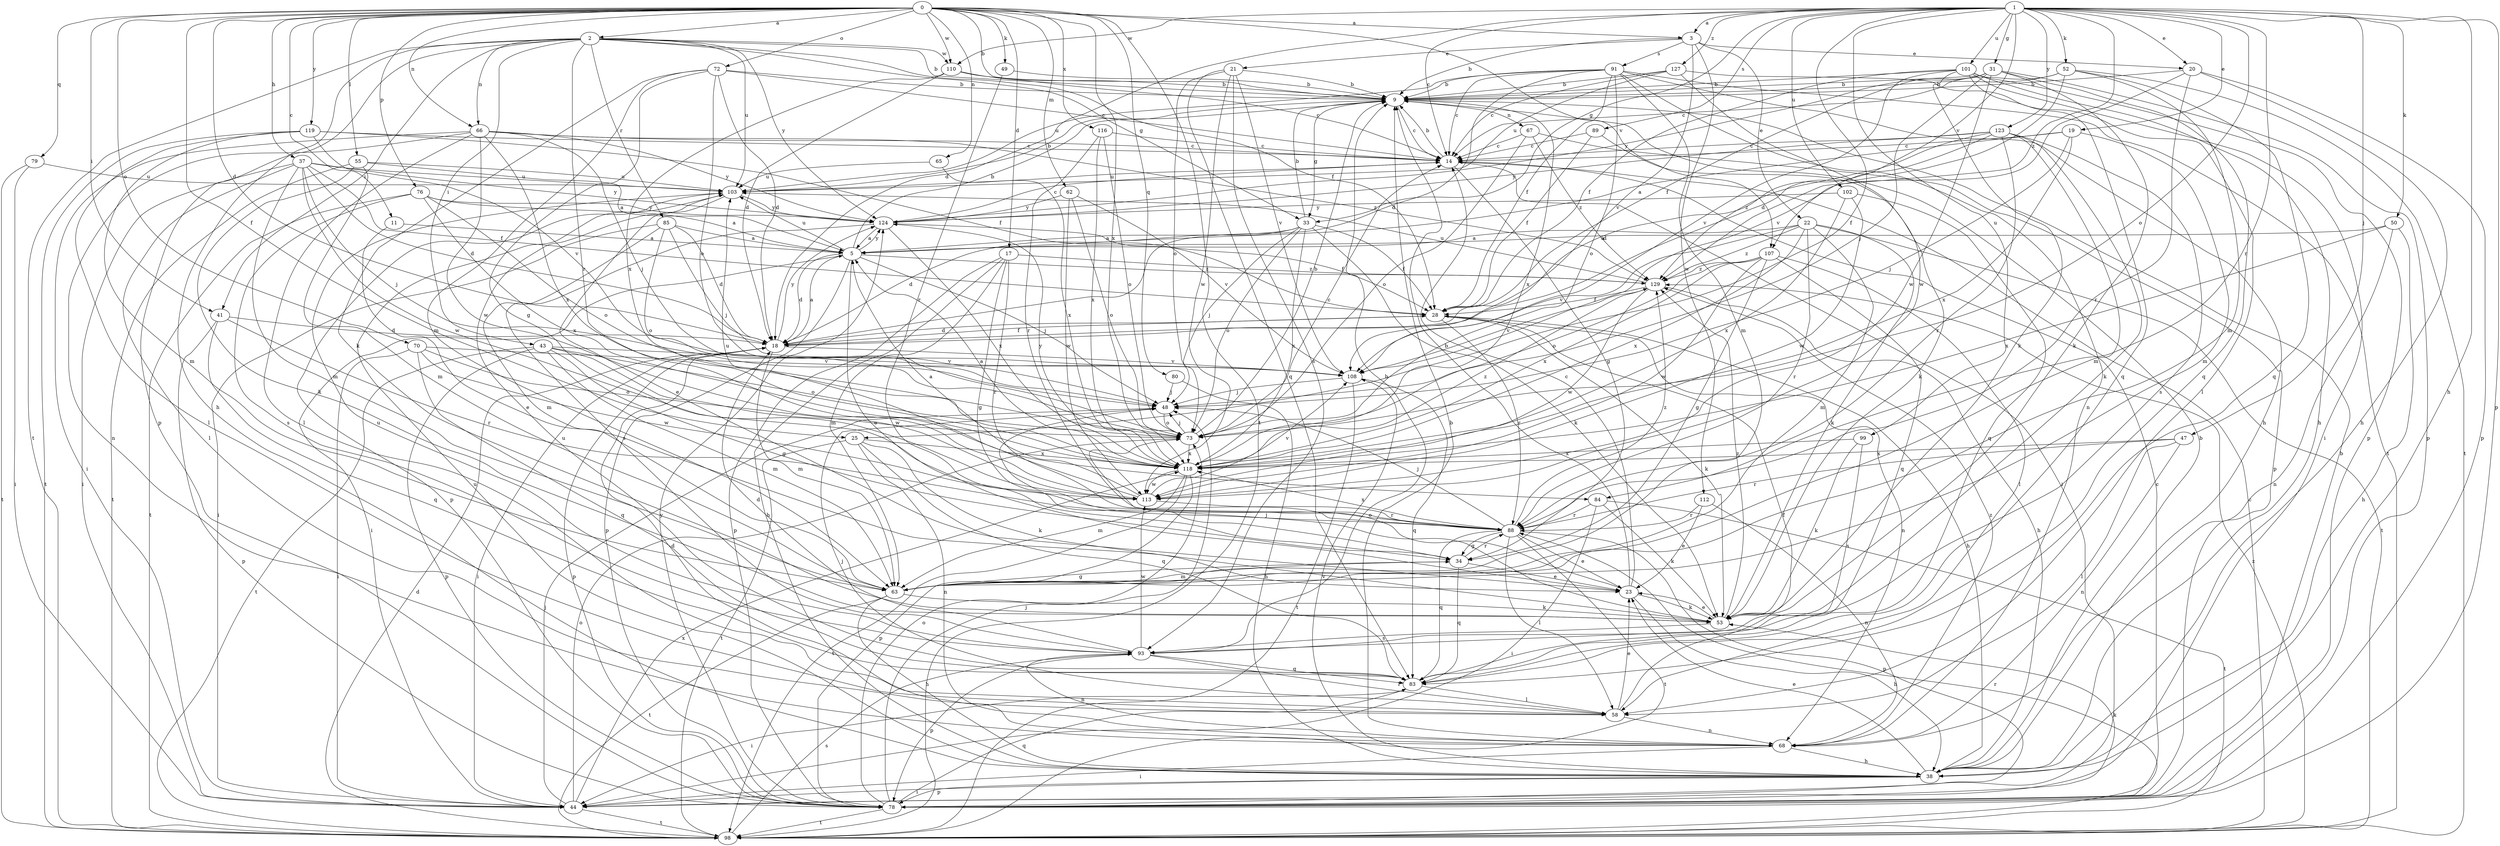 strict digraph  {
0;
1;
2;
3;
5;
9;
11;
14;
17;
18;
19;
20;
21;
22;
23;
25;
28;
31;
33;
34;
37;
38;
41;
43;
44;
47;
48;
49;
50;
52;
53;
55;
58;
62;
63;
65;
66;
67;
68;
70;
72;
73;
76;
78;
79;
80;
83;
84;
85;
88;
89;
91;
93;
98;
99;
101;
102;
103;
107;
108;
110;
112;
113;
116;
118;
119;
123;
124;
127;
129;
0 -> 2  [label=a];
0 -> 3  [label=a];
0 -> 9  [label=b];
0 -> 11  [label=c];
0 -> 17  [label=d];
0 -> 18  [label=d];
0 -> 25  [label=f];
0 -> 37  [label=h];
0 -> 41  [label=i];
0 -> 49  [label=k];
0 -> 55  [label=l];
0 -> 62  [label=m];
0 -> 65  [label=n];
0 -> 66  [label=n];
0 -> 70  [label=o];
0 -> 72  [label=o];
0 -> 76  [label=p];
0 -> 79  [label=q];
0 -> 80  [label=q];
0 -> 98  [label=t];
0 -> 107  [label=v];
0 -> 110  [label=w];
0 -> 116  [label=x];
0 -> 118  [label=x];
0 -> 119  [label=y];
1 -> 3  [label=a];
1 -> 14  [label=c];
1 -> 18  [label=d];
1 -> 19  [label=e];
1 -> 20  [label=e];
1 -> 25  [label=f];
1 -> 31  [label=g];
1 -> 33  [label=g];
1 -> 38  [label=h];
1 -> 47  [label=j];
1 -> 50  [label=k];
1 -> 52  [label=k];
1 -> 73  [label=o];
1 -> 78  [label=p];
1 -> 84  [label=r];
1 -> 89  [label=s];
1 -> 99  [label=u];
1 -> 101  [label=u];
1 -> 102  [label=u];
1 -> 107  [label=v];
1 -> 110  [label=w];
1 -> 123  [label=y];
1 -> 127  [label=z];
1 -> 129  [label=z];
2 -> 9  [label=b];
2 -> 28  [label=f];
2 -> 33  [label=g];
2 -> 38  [label=h];
2 -> 41  [label=i];
2 -> 43  [label=i];
2 -> 66  [label=n];
2 -> 78  [label=p];
2 -> 84  [label=r];
2 -> 85  [label=r];
2 -> 98  [label=t];
2 -> 103  [label=u];
2 -> 110  [label=w];
2 -> 124  [label=y];
3 -> 9  [label=b];
3 -> 20  [label=e];
3 -> 21  [label=e];
3 -> 22  [label=e];
3 -> 91  [label=s];
3 -> 108  [label=v];
3 -> 112  [label=w];
5 -> 9  [label=b];
5 -> 18  [label=d];
5 -> 23  [label=e];
5 -> 44  [label=i];
5 -> 48  [label=j];
5 -> 78  [label=p];
5 -> 103  [label=u];
5 -> 124  [label=y];
5 -> 129  [label=z];
9 -> 14  [label=c];
9 -> 33  [label=g];
9 -> 67  [label=n];
9 -> 118  [label=x];
11 -> 5  [label=a];
11 -> 23  [label=e];
14 -> 9  [label=b];
14 -> 34  [label=g];
14 -> 44  [label=i];
14 -> 103  [label=u];
17 -> 34  [label=g];
17 -> 38  [label=h];
17 -> 63  [label=m];
17 -> 78  [label=p];
17 -> 88  [label=r];
17 -> 129  [label=z];
18 -> 5  [label=a];
18 -> 28  [label=f];
18 -> 44  [label=i];
18 -> 63  [label=m];
18 -> 78  [label=p];
18 -> 108  [label=v];
18 -> 124  [label=y];
19 -> 5  [label=a];
19 -> 14  [label=c];
19 -> 48  [label=j];
19 -> 63  [label=m];
19 -> 118  [label=x];
20 -> 9  [label=b];
20 -> 38  [label=h];
20 -> 78  [label=p];
20 -> 88  [label=r];
20 -> 108  [label=v];
21 -> 9  [label=b];
21 -> 73  [label=o];
21 -> 83  [label=q];
21 -> 93  [label=s];
21 -> 108  [label=v];
21 -> 113  [label=w];
22 -> 5  [label=a];
22 -> 53  [label=k];
22 -> 63  [label=m];
22 -> 88  [label=r];
22 -> 98  [label=t];
22 -> 108  [label=v];
22 -> 118  [label=x];
22 -> 129  [label=z];
23 -> 9  [label=b];
23 -> 14  [label=c];
23 -> 38  [label=h];
23 -> 53  [label=k];
23 -> 73  [label=o];
25 -> 53  [label=k];
25 -> 68  [label=n];
25 -> 83  [label=q];
25 -> 98  [label=t];
25 -> 118  [label=x];
28 -> 18  [label=d];
28 -> 38  [label=h];
28 -> 53  [label=k];
28 -> 68  [label=n];
28 -> 88  [label=r];
31 -> 9  [label=b];
31 -> 28  [label=f];
31 -> 48  [label=j];
31 -> 53  [label=k];
31 -> 78  [label=p];
31 -> 83  [label=q];
31 -> 113  [label=w];
31 -> 124  [label=y];
33 -> 5  [label=a];
33 -> 9  [label=b];
33 -> 18  [label=d];
33 -> 28  [label=f];
33 -> 48  [label=j];
33 -> 53  [label=k];
33 -> 73  [label=o];
33 -> 118  [label=x];
34 -> 23  [label=e];
34 -> 63  [label=m];
34 -> 83  [label=q];
34 -> 88  [label=r];
37 -> 18  [label=d];
37 -> 28  [label=f];
37 -> 44  [label=i];
37 -> 48  [label=j];
37 -> 58  [label=l];
37 -> 63  [label=m];
37 -> 103  [label=u];
37 -> 113  [label=w];
37 -> 124  [label=y];
38 -> 9  [label=b];
38 -> 23  [label=e];
38 -> 44  [label=i];
38 -> 78  [label=p];
38 -> 103  [label=u];
38 -> 108  [label=v];
41 -> 18  [label=d];
41 -> 78  [label=p];
41 -> 83  [label=q];
41 -> 88  [label=r];
43 -> 34  [label=g];
43 -> 63  [label=m];
43 -> 73  [label=o];
43 -> 78  [label=p];
43 -> 98  [label=t];
43 -> 108  [label=v];
43 -> 113  [label=w];
44 -> 48  [label=j];
44 -> 73  [label=o];
44 -> 98  [label=t];
44 -> 118  [label=x];
47 -> 58  [label=l];
47 -> 68  [label=n];
47 -> 88  [label=r];
47 -> 118  [label=x];
48 -> 73  [label=o];
49 -> 9  [label=b];
49 -> 88  [label=r];
50 -> 5  [label=a];
50 -> 38  [label=h];
50 -> 68  [label=n];
50 -> 118  [label=x];
52 -> 9  [label=b];
52 -> 14  [label=c];
52 -> 18  [label=d];
52 -> 63  [label=m];
52 -> 83  [label=q];
52 -> 98  [label=t];
53 -> 23  [label=e];
53 -> 48  [label=j];
53 -> 93  [label=s];
53 -> 129  [label=z];
55 -> 5  [label=a];
55 -> 53  [label=k];
55 -> 63  [label=m];
55 -> 98  [label=t];
55 -> 103  [label=u];
58 -> 23  [label=e];
58 -> 28  [label=f];
58 -> 48  [label=j];
58 -> 68  [label=n];
62 -> 73  [label=o];
62 -> 108  [label=v];
62 -> 113  [label=w];
62 -> 124  [label=y];
63 -> 34  [label=g];
63 -> 38  [label=h];
63 -> 53  [label=k];
63 -> 98  [label=t];
65 -> 103  [label=u];
65 -> 118  [label=x];
66 -> 14  [label=c];
66 -> 44  [label=i];
66 -> 48  [label=j];
66 -> 58  [label=l];
66 -> 68  [label=n];
66 -> 113  [label=w];
66 -> 118  [label=x];
66 -> 124  [label=y];
66 -> 129  [label=z];
67 -> 14  [label=c];
67 -> 73  [label=o];
67 -> 78  [label=p];
67 -> 129  [label=z];
68 -> 9  [label=b];
68 -> 18  [label=d];
68 -> 38  [label=h];
68 -> 44  [label=i];
68 -> 129  [label=z];
70 -> 44  [label=i];
70 -> 73  [label=o];
70 -> 83  [label=q];
70 -> 108  [label=v];
70 -> 113  [label=w];
72 -> 9  [label=b];
72 -> 14  [label=c];
72 -> 18  [label=d];
72 -> 34  [label=g];
72 -> 53  [label=k];
72 -> 63  [label=m];
72 -> 73  [label=o];
73 -> 9  [label=b];
73 -> 14  [label=c];
73 -> 48  [label=j];
73 -> 118  [label=x];
76 -> 5  [label=a];
76 -> 73  [label=o];
76 -> 93  [label=s];
76 -> 98  [label=t];
76 -> 118  [label=x];
76 -> 124  [label=y];
78 -> 9  [label=b];
78 -> 14  [label=c];
78 -> 48  [label=j];
78 -> 53  [label=k];
78 -> 73  [label=o];
78 -> 83  [label=q];
78 -> 98  [label=t];
78 -> 124  [label=y];
79 -> 44  [label=i];
79 -> 98  [label=t];
79 -> 103  [label=u];
80 -> 38  [label=h];
80 -> 48  [label=j];
83 -> 44  [label=i];
83 -> 58  [label=l];
83 -> 103  [label=u];
84 -> 44  [label=i];
84 -> 53  [label=k];
84 -> 88  [label=r];
84 -> 98  [label=t];
85 -> 5  [label=a];
85 -> 18  [label=d];
85 -> 44  [label=i];
85 -> 48  [label=j];
85 -> 63  [label=m];
85 -> 73  [label=o];
88 -> 23  [label=e];
88 -> 34  [label=g];
88 -> 48  [label=j];
88 -> 58  [label=l];
88 -> 78  [label=p];
88 -> 83  [label=q];
88 -> 98  [label=t];
88 -> 118  [label=x];
88 -> 129  [label=z];
89 -> 14  [label=c];
89 -> 28  [label=f];
89 -> 53  [label=k];
91 -> 9  [label=b];
91 -> 14  [label=c];
91 -> 18  [label=d];
91 -> 28  [label=f];
91 -> 38  [label=h];
91 -> 63  [label=m];
91 -> 68  [label=n];
91 -> 73  [label=o];
91 -> 98  [label=t];
91 -> 103  [label=u];
93 -> 9  [label=b];
93 -> 18  [label=d];
93 -> 58  [label=l];
93 -> 68  [label=n];
93 -> 78  [label=p];
93 -> 83  [label=q];
93 -> 103  [label=u];
93 -> 113  [label=w];
98 -> 14  [label=c];
98 -> 18  [label=d];
98 -> 88  [label=r];
98 -> 93  [label=s];
98 -> 129  [label=z];
99 -> 53  [label=k];
99 -> 93  [label=s];
99 -> 118  [label=x];
101 -> 9  [label=b];
101 -> 28  [label=f];
101 -> 38  [label=h];
101 -> 44  [label=i];
101 -> 53  [label=k];
101 -> 78  [label=p];
101 -> 83  [label=q];
101 -> 108  [label=v];
102 -> 83  [label=q];
102 -> 113  [label=w];
102 -> 118  [label=x];
102 -> 124  [label=y];
103 -> 9  [label=b];
103 -> 23  [label=e];
103 -> 78  [label=p];
103 -> 124  [label=y];
107 -> 34  [label=g];
107 -> 58  [label=l];
107 -> 73  [label=o];
107 -> 83  [label=q];
107 -> 113  [label=w];
107 -> 118  [label=x];
107 -> 129  [label=z];
108 -> 48  [label=j];
108 -> 83  [label=q];
108 -> 98  [label=t];
110 -> 9  [label=b];
110 -> 14  [label=c];
110 -> 18  [label=d];
110 -> 118  [label=x];
112 -> 23  [label=e];
112 -> 68  [label=n];
112 -> 88  [label=r];
113 -> 5  [label=a];
113 -> 88  [label=r];
113 -> 103  [label=u];
113 -> 108  [label=v];
116 -> 14  [label=c];
116 -> 73  [label=o];
116 -> 88  [label=r];
116 -> 118  [label=x];
118 -> 5  [label=a];
118 -> 63  [label=m];
118 -> 78  [label=p];
118 -> 98  [label=t];
118 -> 113  [label=w];
118 -> 124  [label=y];
118 -> 129  [label=z];
119 -> 14  [label=c];
119 -> 28  [label=f];
119 -> 58  [label=l];
119 -> 63  [label=m];
119 -> 98  [label=t];
119 -> 108  [label=v];
123 -> 14  [label=c];
123 -> 18  [label=d];
123 -> 53  [label=k];
123 -> 63  [label=m];
123 -> 88  [label=r];
123 -> 93  [label=s];
123 -> 124  [label=y];
123 -> 129  [label=z];
124 -> 5  [label=a];
124 -> 14  [label=c];
124 -> 28  [label=f];
124 -> 93  [label=s];
124 -> 118  [label=x];
127 -> 9  [label=b];
127 -> 14  [label=c];
127 -> 58  [label=l];
127 -> 103  [label=u];
127 -> 113  [label=w];
129 -> 28  [label=f];
129 -> 38  [label=h];
129 -> 103  [label=u];
129 -> 108  [label=v];
129 -> 113  [label=w];
}
